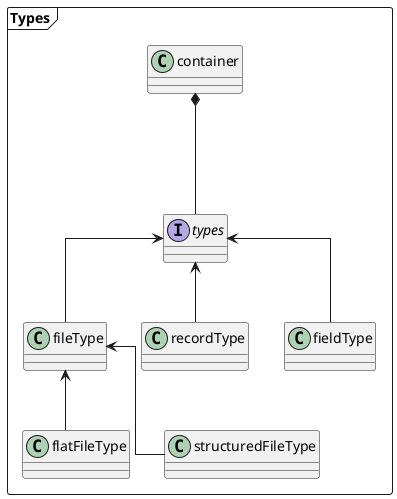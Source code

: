 @startuml
skinparam linetype polyline
skinparam linetype ortho

package "Types" <<Frame>> {
interface types

container *--- types
types <-- fileType
types <-- recordType
types <-- fieldType

fileType <-- flatFileType
fileType <-- structuredFileType
}

@enduml